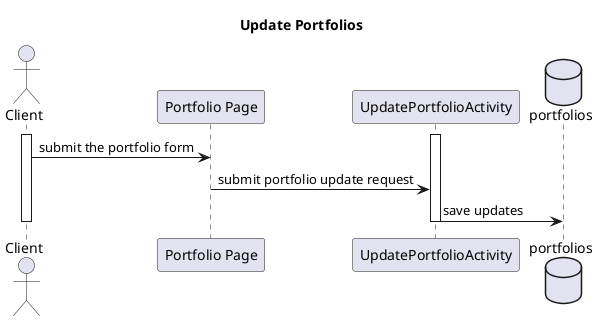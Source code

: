 @startuml
title Update Portfolios
actor Client

participant "Portfolio Page" as portfolioPage
activate Client
activate UpdatePortfolioActivity
database portfolios

Client -> portfolioPage : submit the portfolio form
portfolioPage -> UpdatePortfolioActivity :  submit portfolio update request
UpdatePortfolioActivity -> portfolios : save updates
deactivate Client
deactivate UpdatePortfolioActivity
@enduml